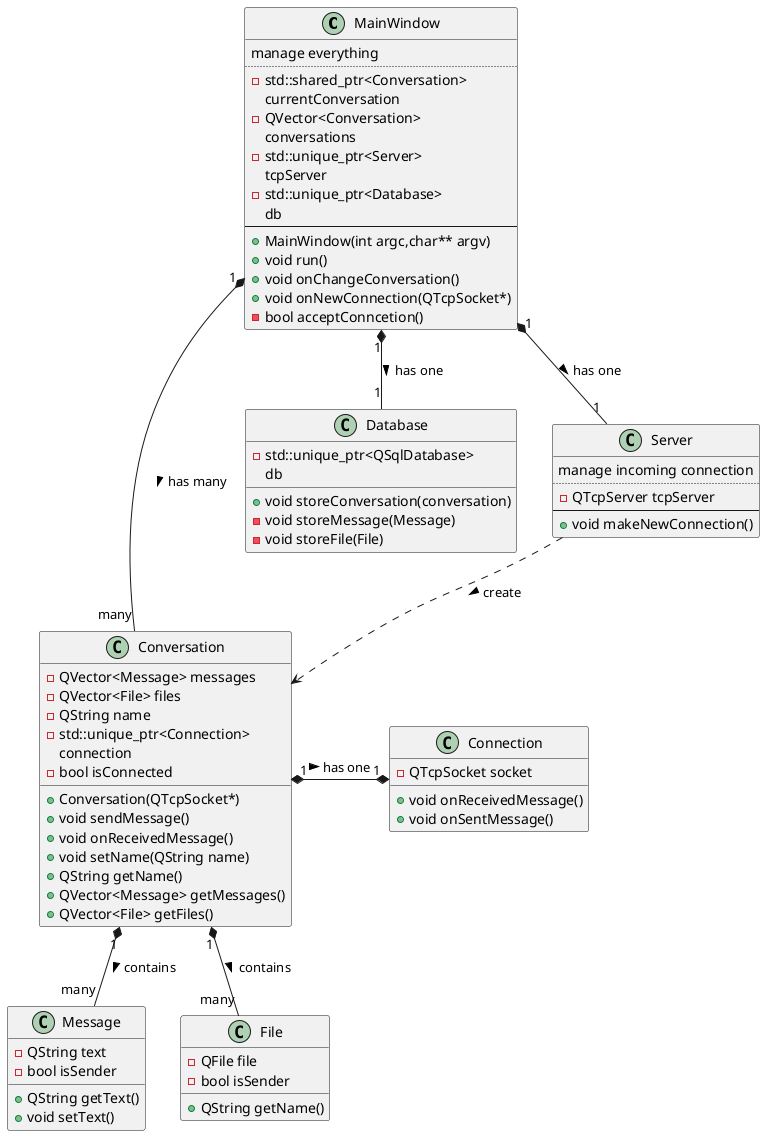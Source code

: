 
@startuml

class MainWindow
class Database
class Conversation
class Message
class Server
class Connection
class File

MainWindow "1" *-- "many" Conversation : has many >
MainWindow "1" *-- "1" Database : has one >
MainWindow "1" *-- "1" Server : has one >
Conversation "1" *-- "many" Message : contains >
Conversation "1" *-- "many" File : contains >
Server ..> Conversation : create >
Conversation "1" *-* "1" Connection : has one >

class MainWindow {
manage everything
..
-std::shared_ptr<Conversation>
currentConversation
-QVector<Conversation>
conversations
-std::unique_ptr<Server>
tcpServer
-std::unique_ptr<Database>
db
--
+MainWindow(int argc,char** argv)
+void run()
+void onChangeConversation()
+void onNewConnection(QTcpSocket*)
-bool acceptConncetion()
}

class Conversation {
+Conversation(QTcpSocket*)
+void sendMessage()
+void onReceivedMessage()
+void setName(QString name)
+QString getName()
+QVector<Message> getMessages()
+QVector<File> getFiles()
-QVector<Message> messages
-QVector<File> files
-QString name
-std::unique_ptr<Connection>
connection
-bool isConnected
}

class Message {
+QString getText()
+void setText()
-QString text
-bool isSender
}

class Server {
manage incoming connection
..
-QTcpServer tcpServer
--
+void makeNewConnection()
}

class Connection {
+void onReceivedMessage()
+void onSentMessage()
-QTcpSocket socket
}

class File {
+QString getName()
-QFile file
-bool isSender
}

class Database {
-std::unique_ptr<QSqlDatabase>
db
+void storeConversation(conversation)
-void storeMessage(Message)
-void storeFile(File)
}

@enduml
